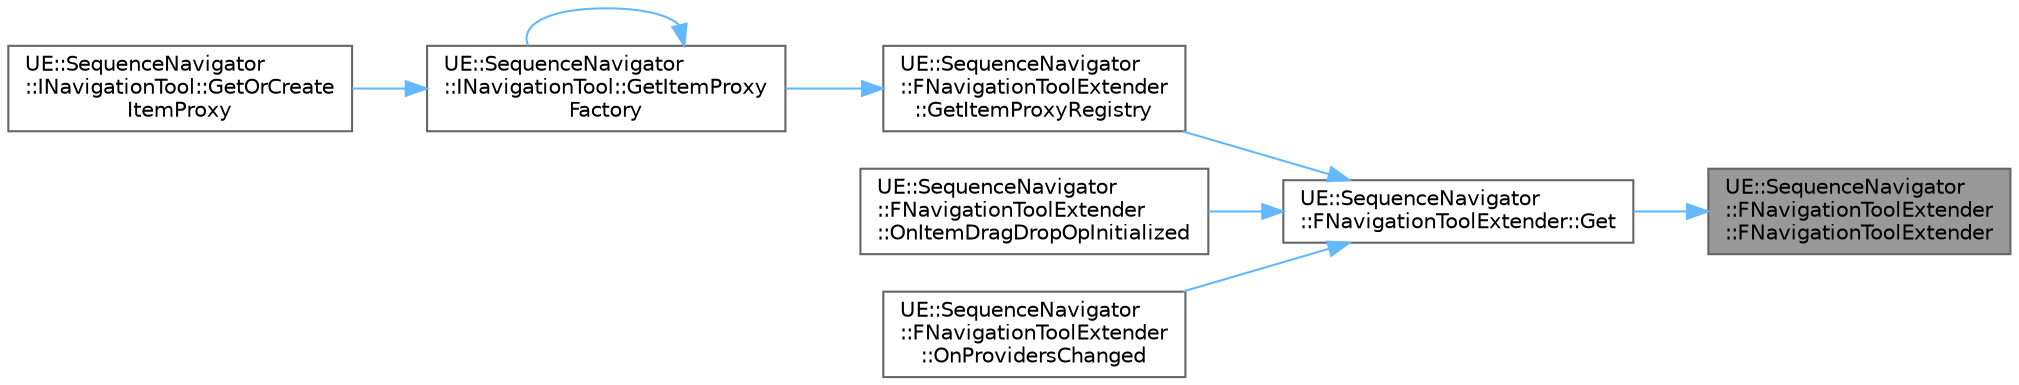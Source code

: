 digraph "UE::SequenceNavigator::FNavigationToolExtender::FNavigationToolExtender"
{
 // INTERACTIVE_SVG=YES
 // LATEX_PDF_SIZE
  bgcolor="transparent";
  edge [fontname=Helvetica,fontsize=10,labelfontname=Helvetica,labelfontsize=10];
  node [fontname=Helvetica,fontsize=10,shape=box,height=0.2,width=0.4];
  rankdir="RL";
  Node1 [id="Node000001",label="UE::SequenceNavigator\l::FNavigationToolExtender\l::FNavigationToolExtender",height=0.2,width=0.4,color="gray40", fillcolor="grey60", style="filled", fontcolor="black",tooltip=" "];
  Node1 -> Node2 [id="edge1_Node000001_Node000002",dir="back",color="steelblue1",style="solid",tooltip=" "];
  Node2 [id="Node000002",label="UE::SequenceNavigator\l::FNavigationToolExtender::Get",height=0.2,width=0.4,color="grey40", fillcolor="white", style="filled",URL="$d0/d4e/classUE_1_1SequenceNavigator_1_1FNavigationToolExtender.html#a5027ebf0ff40b02452b87cac2a094081",tooltip=" "];
  Node2 -> Node3 [id="edge2_Node000002_Node000003",dir="back",color="steelblue1",style="solid",tooltip=" "];
  Node3 [id="Node000003",label="UE::SequenceNavigator\l::FNavigationToolExtender\l::GetItemProxyRegistry",height=0.2,width=0.4,color="grey40", fillcolor="white", style="filled",URL="$d0/d4e/classUE_1_1SequenceNavigator_1_1FNavigationToolExtender.html#adf6a6ceff8b1130eb5e7e30a0dde3681",tooltip=" "];
  Node3 -> Node4 [id="edge3_Node000003_Node000004",dir="back",color="steelblue1",style="solid",tooltip=" "];
  Node4 [id="Node000004",label="UE::SequenceNavigator\l::INavigationTool::GetItemProxy\lFactory",height=0.2,width=0.4,color="grey40", fillcolor="white", style="filled",URL="$d4/dbb/classUE_1_1SequenceNavigator_1_1INavigationTool.html#a89bf829497727bc91a0c61ab25b57229",tooltip="Tries to find the Item Proxy Factory for the given Item Proxy Type Name."];
  Node4 -> Node4 [id="edge4_Node000004_Node000004",dir="back",color="steelblue1",style="solid",tooltip=" "];
  Node4 -> Node5 [id="edge5_Node000004_Node000005",dir="back",color="steelblue1",style="solid",tooltip=" "];
  Node5 [id="Node000005",label="UE::SequenceNavigator\l::INavigationTool::GetOrCreate\lItemProxy",height=0.2,width=0.4,color="grey40", fillcolor="white", style="filled",URL="$d4/dbb/classUE_1_1SequenceNavigator_1_1INavigationTool.html#ac9f86bc6c667addc7ac2e871f889c51e",tooltip="Tries to get the Item Proxy Factory for the given Item Proxy type, first trying the Navigation Tool R..."];
  Node2 -> Node6 [id="edge6_Node000002_Node000006",dir="back",color="steelblue1",style="solid",tooltip=" "];
  Node6 [id="Node000006",label="UE::SequenceNavigator\l::FNavigationToolExtender\l::OnItemDragDropOpInitialized",height=0.2,width=0.4,color="grey40", fillcolor="white", style="filled",URL="$d0/d4e/classUE_1_1SequenceNavigator_1_1FNavigationToolExtender.html#a5a2989312736318e569829fe852d4cc6",tooltip="Event called when the FNavigationToolItemDragDropOp has been created and initialized in FNavigationTo..."];
  Node2 -> Node7 [id="edge7_Node000002_Node000007",dir="back",color="steelblue1",style="solid",tooltip=" "];
  Node7 [id="Node000007",label="UE::SequenceNavigator\l::FNavigationToolExtender\l::OnProvidersChanged",height=0.2,width=0.4,color="grey40", fillcolor="white", style="filled",URL="$d0/d4e/classUE_1_1SequenceNavigator_1_1FNavigationToolExtender.html#af815cf07c5b73ea48191218661e7f9d6",tooltip="Event called when a provider has been added or removed from a tool instance."];
}
